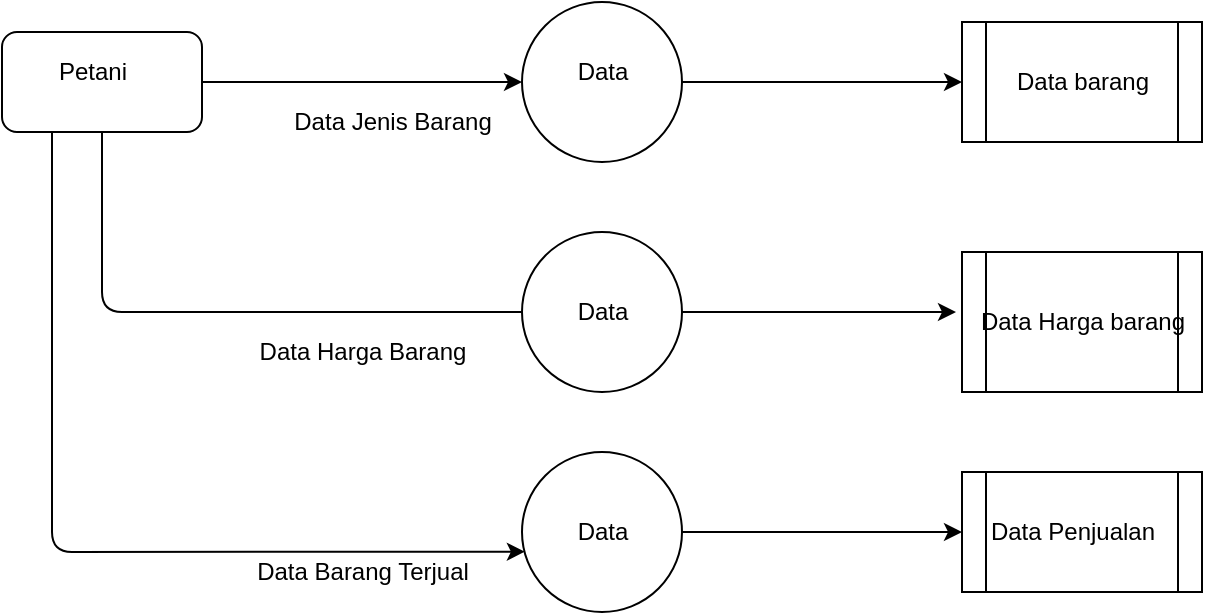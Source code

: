 <mxfile version="13.9.7" type="github">
  <diagram id="wt7tHOF2HcGmLOkCdblr" name="Page-1">
    <mxGraphModel dx="1240" dy="643" grid="1" gridSize="10" guides="1" tooltips="1" connect="1" arrows="1" fold="1" page="1" pageScale="1" pageWidth="827" pageHeight="1169" math="0" shadow="0">
      <root>
        <mxCell id="0" />
        <mxCell id="1" parent="0" />
        <mxCell id="_88rp77C_V87h7c0kE2f-8" value="Barang" style="text;html=1;resizable=0;autosize=1;align=center;verticalAlign=middle;points=[];fillColor=none;strokeColor=none;rounded=0;" vertex="1" parent="1">
          <mxGeometry x="550" y="70" width="50" height="20" as="geometry" />
        </mxCell>
        <object label="" Petani="" id="_88rp77C_V87h7c0kE2f-1">
          <mxCell style="rounded=1;whiteSpace=wrap;html=1;" vertex="1" parent="1">
            <mxGeometry x="40" y="60" width="100" height="50" as="geometry" />
          </mxCell>
        </object>
        <mxCell id="_88rp77C_V87h7c0kE2f-2" value="" style="endArrow=classic;html=1;exitX=1;exitY=0.5;exitDx=0;exitDy=0;" edge="1" parent="1" source="_88rp77C_V87h7c0kE2f-1" target="_88rp77C_V87h7c0kE2f-3">
          <mxGeometry width="50" height="50" relative="1" as="geometry">
            <mxPoint x="390" y="340" as="sourcePoint" />
            <mxPoint x="340" y="85" as="targetPoint" />
          </mxGeometry>
        </mxCell>
        <mxCell id="_88rp77C_V87h7c0kE2f-3" value="" style="ellipse;whiteSpace=wrap;html=1;aspect=fixed;" vertex="1" parent="1">
          <mxGeometry x="300" y="45" width="80" height="80" as="geometry" />
        </mxCell>
        <mxCell id="_88rp77C_V87h7c0kE2f-4" value="" style="endArrow=classic;html=1;exitX=1;exitY=0.5;exitDx=0;exitDy=0;" edge="1" parent="1" source="_88rp77C_V87h7c0kE2f-3" target="_88rp77C_V87h7c0kE2f-5">
          <mxGeometry width="50" height="50" relative="1" as="geometry">
            <mxPoint x="390" y="340" as="sourcePoint" />
            <mxPoint x="580" y="80" as="targetPoint" />
          </mxGeometry>
        </mxCell>
        <mxCell id="_88rp77C_V87h7c0kE2f-5" value="" style="shape=process;whiteSpace=wrap;html=1;backgroundOutline=1;" vertex="1" parent="1">
          <mxGeometry x="520.0" y="55" width="120" height="60" as="geometry" />
        </mxCell>
        <mxCell id="_88rp77C_V87h7c0kE2f-6" value="Petani" style="text;html=1;resizable=0;autosize=1;align=center;verticalAlign=middle;points=[];fillColor=none;strokeColor=none;rounded=0;" vertex="1" parent="1">
          <mxGeometry x="60" y="70" width="50" height="20" as="geometry" />
        </mxCell>
        <mxCell id="_88rp77C_V87h7c0kE2f-7" value="Data" style="text;html=1;resizable=0;autosize=1;align=center;verticalAlign=middle;points=[];fillColor=none;strokeColor=none;rounded=0;" vertex="1" parent="1">
          <mxGeometry x="320" y="70" width="40" height="20" as="geometry" />
        </mxCell>
        <mxCell id="_88rp77C_V87h7c0kE2f-9" value="Data barang" style="text;html=1;resizable=0;autosize=1;align=center;verticalAlign=middle;points=[];fillColor=none;strokeColor=none;rounded=0;" vertex="1" parent="1">
          <mxGeometry x="540" y="75" width="80" height="20" as="geometry" />
        </mxCell>
        <mxCell id="_88rp77C_V87h7c0kE2f-10" value="" style="ellipse;whiteSpace=wrap;html=1;aspect=fixed;" vertex="1" parent="1">
          <mxGeometry x="300" y="160" width="80" height="80" as="geometry" />
        </mxCell>
        <mxCell id="_88rp77C_V87h7c0kE2f-11" value="" style="endArrow=none;html=1;exitX=0.5;exitY=1;exitDx=0;exitDy=0;entryX=0;entryY=0.5;entryDx=0;entryDy=0;" edge="1" parent="1" source="_88rp77C_V87h7c0kE2f-1" target="_88rp77C_V87h7c0kE2f-10">
          <mxGeometry width="50" height="50" relative="1" as="geometry">
            <mxPoint x="390" y="340" as="sourcePoint" />
            <mxPoint x="440" y="290" as="targetPoint" />
            <Array as="points">
              <mxPoint x="90" y="200" />
            </Array>
          </mxGeometry>
        </mxCell>
        <mxCell id="_88rp77C_V87h7c0kE2f-12" value="Data" style="text;html=1;resizable=0;autosize=1;align=center;verticalAlign=middle;points=[];fillColor=none;strokeColor=none;rounded=0;" vertex="1" parent="1">
          <mxGeometry x="320" y="190" width="40" height="20" as="geometry" />
        </mxCell>
        <mxCell id="_88rp77C_V87h7c0kE2f-13" value="" style="shape=process;whiteSpace=wrap;html=1;backgroundOutline=1;" vertex="1" parent="1">
          <mxGeometry x="520" y="170" width="120" height="70" as="geometry" />
        </mxCell>
        <mxCell id="_88rp77C_V87h7c0kE2f-14" value="Data Harga barang" style="text;html=1;resizable=0;autosize=1;align=center;verticalAlign=middle;points=[];fillColor=none;strokeColor=none;rounded=0;" vertex="1" parent="1">
          <mxGeometry x="520" y="195" width="120" height="20" as="geometry" />
        </mxCell>
        <mxCell id="_88rp77C_V87h7c0kE2f-15" value="" style="ellipse;whiteSpace=wrap;html=1;aspect=fixed;" vertex="1" parent="1">
          <mxGeometry x="300" y="270" width="80" height="80" as="geometry" />
        </mxCell>
        <mxCell id="_88rp77C_V87h7c0kE2f-16" value="" style="endArrow=classic;html=1;exitX=0.25;exitY=1;exitDx=0;exitDy=0;entryX=0.018;entryY=0.623;entryDx=0;entryDy=0;entryPerimeter=0;" edge="1" parent="1" source="_88rp77C_V87h7c0kE2f-1" target="_88rp77C_V87h7c0kE2f-15">
          <mxGeometry width="50" height="50" relative="1" as="geometry">
            <mxPoint x="390" y="340" as="sourcePoint" />
            <mxPoint x="440" y="290" as="targetPoint" />
            <Array as="points">
              <mxPoint x="65" y="320" />
            </Array>
          </mxGeometry>
        </mxCell>
        <mxCell id="_88rp77C_V87h7c0kE2f-17" value="Data" style="text;html=1;resizable=0;autosize=1;align=center;verticalAlign=middle;points=[];fillColor=none;strokeColor=none;rounded=0;" vertex="1" parent="1">
          <mxGeometry x="320" y="300" width="40" height="20" as="geometry" />
        </mxCell>
        <mxCell id="_88rp77C_V87h7c0kE2f-18" value="" style="endArrow=classic;html=1;exitX=1;exitY=0.5;exitDx=0;exitDy=0;" edge="1" parent="1" source="_88rp77C_V87h7c0kE2f-10">
          <mxGeometry width="50" height="50" relative="1" as="geometry">
            <mxPoint x="390" y="340" as="sourcePoint" />
            <mxPoint x="517" y="200" as="targetPoint" />
          </mxGeometry>
        </mxCell>
        <mxCell id="_88rp77C_V87h7c0kE2f-22" value="" style="shape=process;whiteSpace=wrap;html=1;backgroundOutline=1;" vertex="1" parent="1">
          <mxGeometry x="520" y="280" width="120" height="60" as="geometry" />
        </mxCell>
        <mxCell id="_88rp77C_V87h7c0kE2f-23" value="" style="endArrow=classic;html=1;exitX=1;exitY=0.5;exitDx=0;exitDy=0;entryX=0;entryY=0.5;entryDx=0;entryDy=0;" edge="1" parent="1" source="_88rp77C_V87h7c0kE2f-15" target="_88rp77C_V87h7c0kE2f-22">
          <mxGeometry width="50" height="50" relative="1" as="geometry">
            <mxPoint x="390" y="340" as="sourcePoint" />
            <mxPoint x="440" y="290" as="targetPoint" />
          </mxGeometry>
        </mxCell>
        <mxCell id="_88rp77C_V87h7c0kE2f-24" value="Data Jenis Barang" style="text;html=1;resizable=0;autosize=1;align=center;verticalAlign=middle;points=[];fillColor=none;strokeColor=none;rounded=0;" vertex="1" parent="1">
          <mxGeometry x="180" y="95" width="110" height="20" as="geometry" />
        </mxCell>
        <mxCell id="_88rp77C_V87h7c0kE2f-25" value="Data Harga Barang" style="text;html=1;resizable=0;autosize=1;align=center;verticalAlign=middle;points=[];fillColor=none;strokeColor=none;rounded=0;" vertex="1" parent="1">
          <mxGeometry x="160" y="210" width="120" height="20" as="geometry" />
        </mxCell>
        <mxCell id="_88rp77C_V87h7c0kE2f-26" value="Data Penjualan" style="text;html=1;resizable=0;autosize=1;align=center;verticalAlign=middle;points=[];fillColor=none;strokeColor=none;rounded=0;" vertex="1" parent="1">
          <mxGeometry x="525" y="300" width="100" height="20" as="geometry" />
        </mxCell>
        <mxCell id="_88rp77C_V87h7c0kE2f-27" value="Data Barang Terjual" style="text;html=1;resizable=0;autosize=1;align=center;verticalAlign=middle;points=[];fillColor=none;strokeColor=none;rounded=0;" vertex="1" parent="1">
          <mxGeometry x="160" y="320" width="120" height="20" as="geometry" />
        </mxCell>
      </root>
    </mxGraphModel>
  </diagram>
</mxfile>
